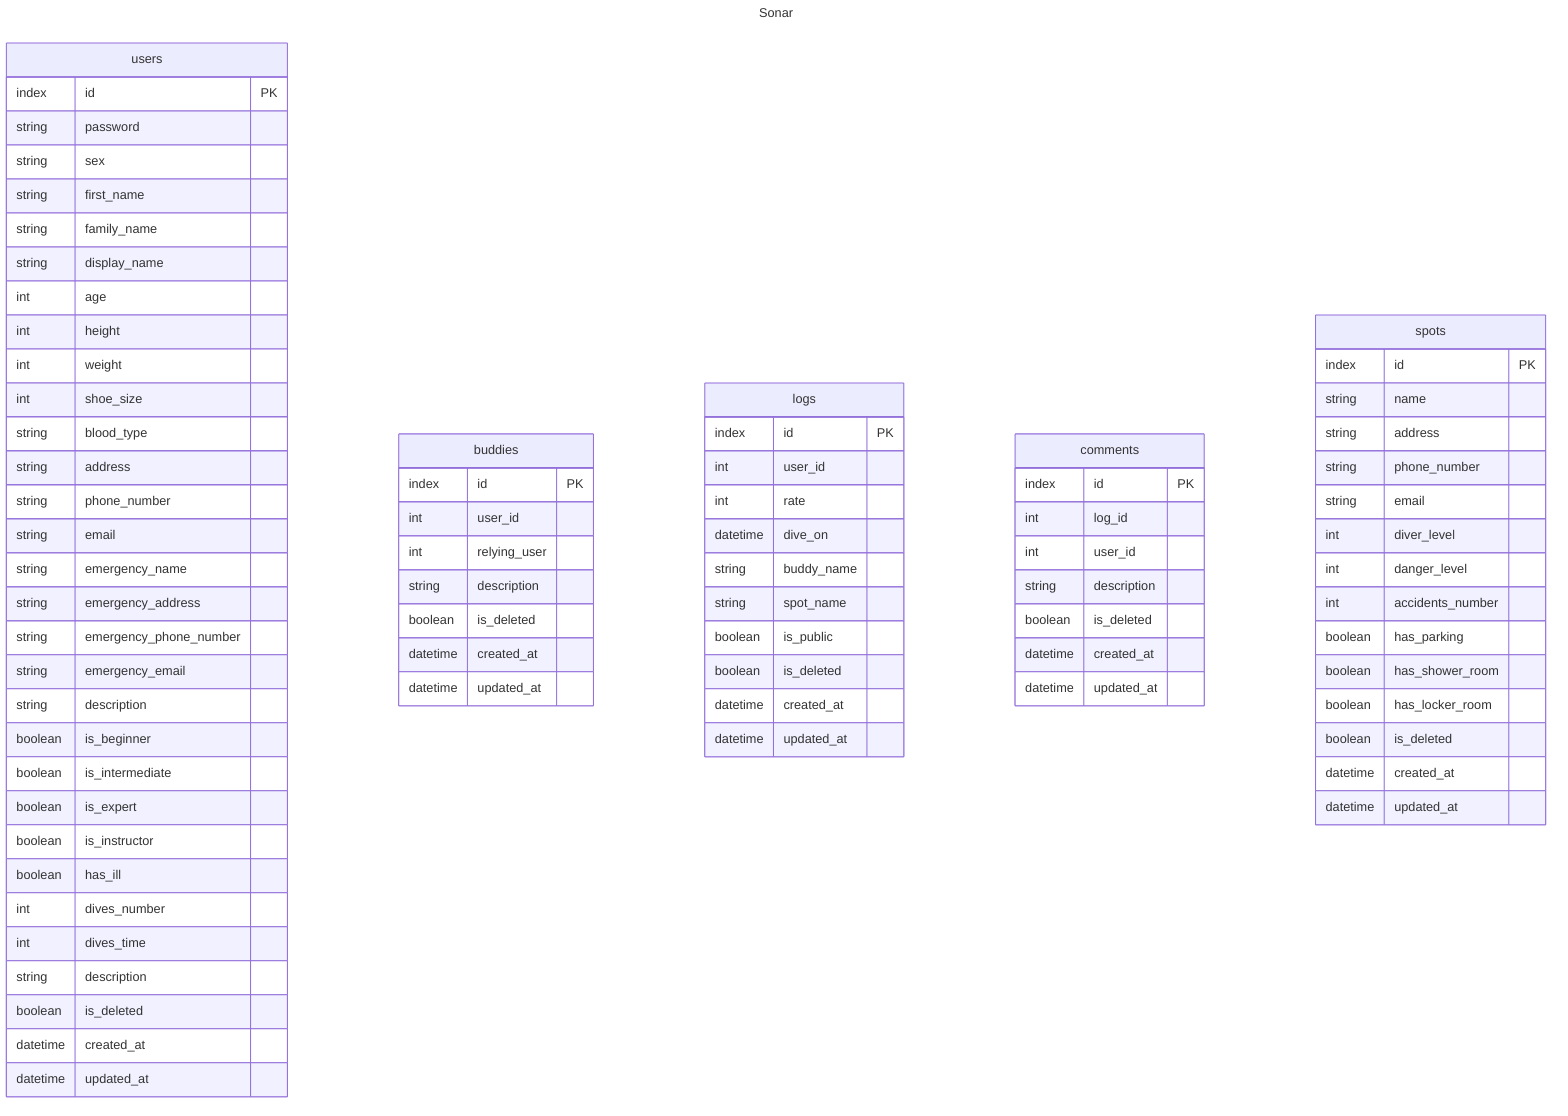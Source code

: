 ---
title: Sonar
---

erDiagram
  users {
    index id PK
    string password
    string sex
    string first_name
    string family_name
    string display_name
    int age
    int height
    int weight
    int shoe_size
    string blood_type
    string address
    string phone_number
    string email
    string emergency_name
    string emergency_address
    string emergency_phone_number
    string emergency_email
    string description
    boolean is_beginner
    boolean is_intermediate
    boolean is_expert
    boolean is_instructor
    boolean has_ill
    int dives_number
    int dives_time
    string description
    boolean is_deleted
    datetime created_at
    datetime updated_at
  }

  buddies {
    index id PK
    int user_id
    int relying_user
    string description
    boolean is_deleted
    datetime created_at
    datetime updated_at
  }

  logs {
    index id PK
    int user_id
    int rate
    datetime dive_on
    string buddy_name
    string spot_name
    boolean is_public
    boolean is_deleted
    datetime created_at
    datetime updated_at
  }

  comments {
    index id PK
    int log_id
    int user_id
    string description
    boolean is_deleted
    datetime created_at
    datetime updated_at
  }

  
  spots {
    index id PK
    string name
    string address
    string phone_number
    string email
    int diver_level
    int danger_level
    int accidents_number
    boolean has_parking
    boolean has_shower_room
    boolean has_locker_room
    boolean is_deleted
    datetime created_at
    datetime updated_at
  }